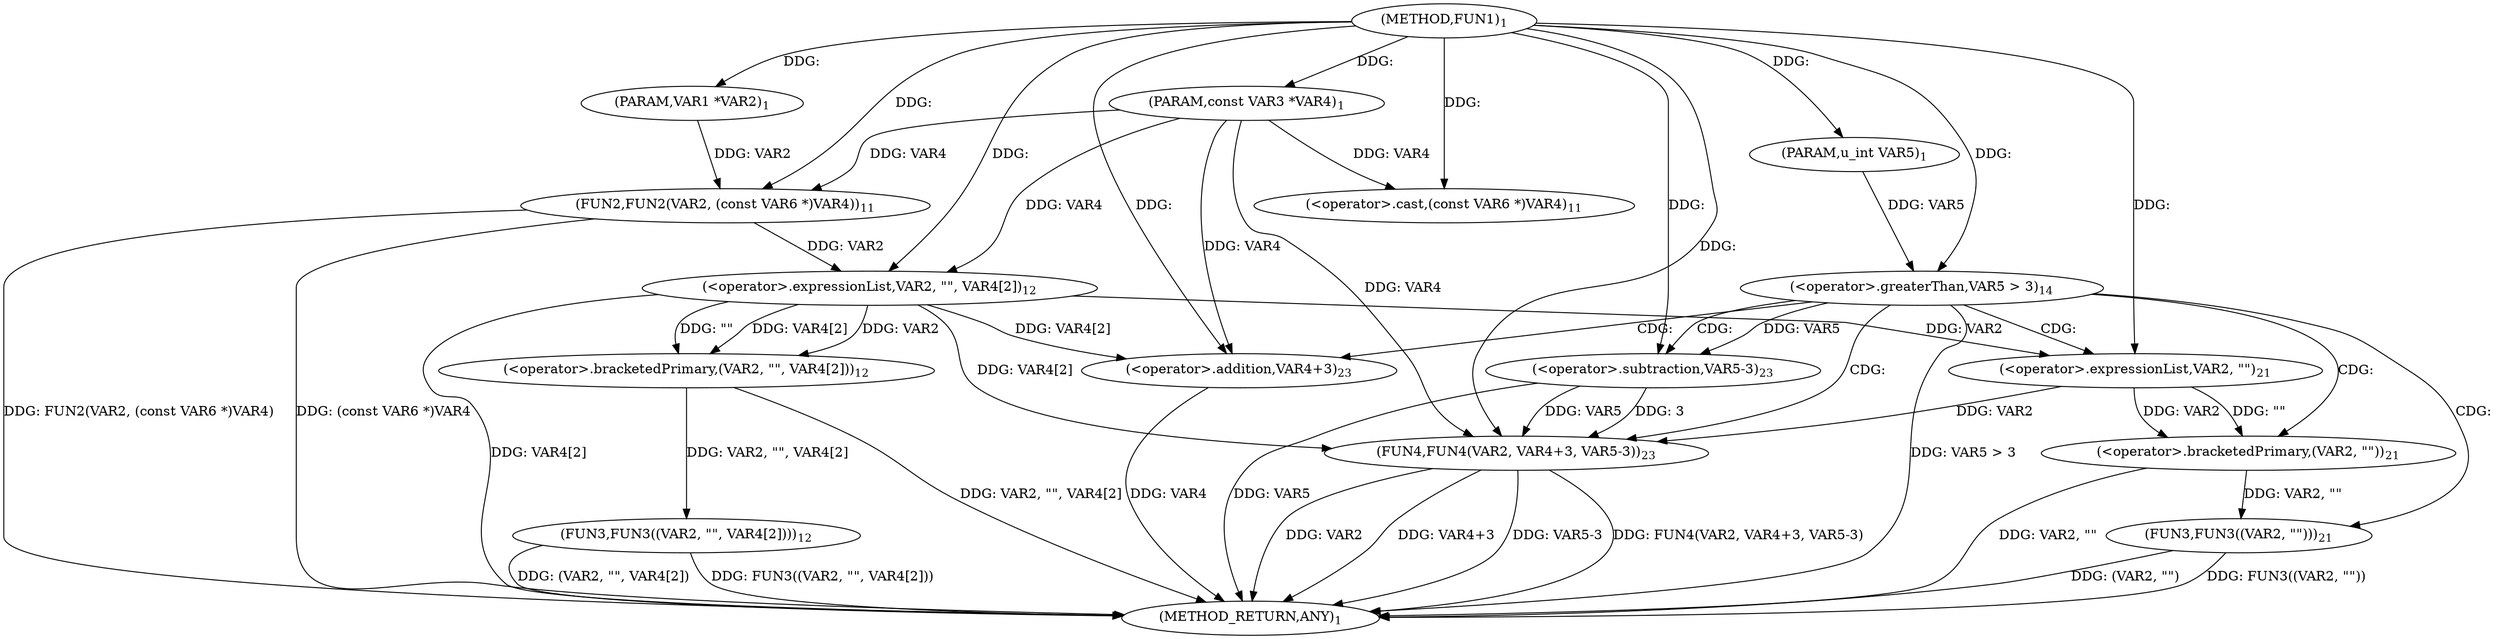 digraph "FUN1" {  
"8" [label = <(METHOD,FUN1)<SUB>1</SUB>> ]
"44" [label = <(METHOD_RETURN,ANY)<SUB>1</SUB>> ]
"9" [label = <(PARAM,VAR1 *VAR2)<SUB>1</SUB>> ]
"10" [label = <(PARAM,const VAR3 *VAR4)<SUB>1</SUB>> ]
"11" [label = <(PARAM,u_int VAR5)<SUB>1</SUB>> ]
"13" [label = <(FUN2,FUN2(VAR2, (const VAR6 *)VAR4))<SUB>11</SUB>> ]
"18" [label = <(FUN3,FUN3((VAR2, &quot;&quot;, VAR4[2])))<SUB>12</SUB>> ]
"27" [label = <(&lt;operator&gt;.greaterThan,VAR5 &gt; 3)<SUB>14</SUB>> ]
"15" [label = <(&lt;operator&gt;.cast,(const VAR6 *)VAR4)<SUB>11</SUB>> ]
"19" [label = <(&lt;operator&gt;.bracketedPrimary,(VAR2, &quot;&quot;, VAR4[2]))<SUB>12</SUB>> ]
"31" [label = <(FUN3,FUN3((VAR2, &quot;&quot;)))<SUB>21</SUB>> ]
"36" [label = <(FUN4,FUN4(VAR2, VAR4+3, VAR5-3))<SUB>23</SUB>> ]
"20" [label = <(&lt;operator&gt;.expressionList,VAR2, &quot;&quot;, VAR4[2])<SUB>12</SUB>> ]
"32" [label = <(&lt;operator&gt;.bracketedPrimary,(VAR2, &quot;&quot;))<SUB>21</SUB>> ]
"38" [label = <(&lt;operator&gt;.addition,VAR4+3)<SUB>23</SUB>> ]
"41" [label = <(&lt;operator&gt;.subtraction,VAR5-3)<SUB>23</SUB>> ]
"33" [label = <(&lt;operator&gt;.expressionList,VAR2, &quot;&quot;)<SUB>21</SUB>> ]
  "13" -> "44"  [ label = "DDG: (const VAR6 *)VAR4"] 
  "13" -> "44"  [ label = "DDG: FUN2(VAR2, (const VAR6 *)VAR4)"] 
  "20" -> "44"  [ label = "DDG: VAR4[2]"] 
  "19" -> "44"  [ label = "DDG: VAR2, &quot;&quot;, VAR4[2]"] 
  "18" -> "44"  [ label = "DDG: (VAR2, &quot;&quot;, VAR4[2])"] 
  "18" -> "44"  [ label = "DDG: FUN3((VAR2, &quot;&quot;, VAR4[2]))"] 
  "27" -> "44"  [ label = "DDG: VAR5 &gt; 3"] 
  "32" -> "44"  [ label = "DDG: VAR2, &quot;&quot;"] 
  "31" -> "44"  [ label = "DDG: (VAR2, &quot;&quot;)"] 
  "31" -> "44"  [ label = "DDG: FUN3((VAR2, &quot;&quot;))"] 
  "36" -> "44"  [ label = "DDG: VAR2"] 
  "38" -> "44"  [ label = "DDG: VAR4"] 
  "36" -> "44"  [ label = "DDG: VAR4+3"] 
  "41" -> "44"  [ label = "DDG: VAR5"] 
  "36" -> "44"  [ label = "DDG: VAR5-3"] 
  "36" -> "44"  [ label = "DDG: FUN4(VAR2, VAR4+3, VAR5-3)"] 
  "8" -> "9"  [ label = "DDG: "] 
  "8" -> "10"  [ label = "DDG: "] 
  "8" -> "11"  [ label = "DDG: "] 
  "9" -> "13"  [ label = "DDG: VAR2"] 
  "8" -> "13"  [ label = "DDG: "] 
  "10" -> "13"  [ label = "DDG: VAR4"] 
  "19" -> "18"  [ label = "DDG: VAR2, &quot;&quot;, VAR4[2]"] 
  "10" -> "15"  [ label = "DDG: VAR4"] 
  "8" -> "15"  [ label = "DDG: "] 
  "20" -> "19"  [ label = "DDG: VAR2"] 
  "20" -> "19"  [ label = "DDG: &quot;&quot;"] 
  "20" -> "19"  [ label = "DDG: VAR4[2]"] 
  "11" -> "27"  [ label = "DDG: VAR5"] 
  "8" -> "27"  [ label = "DDG: "] 
  "13" -> "20"  [ label = "DDG: VAR2"] 
  "8" -> "20"  [ label = "DDG: "] 
  "10" -> "20"  [ label = "DDG: VAR4"] 
  "32" -> "31"  [ label = "DDG: VAR2, &quot;&quot;"] 
  "33" -> "36"  [ label = "DDG: VAR2"] 
  "8" -> "36"  [ label = "DDG: "] 
  "20" -> "36"  [ label = "DDG: VAR4[2]"] 
  "10" -> "36"  [ label = "DDG: VAR4"] 
  "41" -> "36"  [ label = "DDG: VAR5"] 
  "41" -> "36"  [ label = "DDG: 3"] 
  "33" -> "32"  [ label = "DDG: VAR2"] 
  "33" -> "32"  [ label = "DDG: &quot;&quot;"] 
  "20" -> "38"  [ label = "DDG: VAR4[2]"] 
  "8" -> "38"  [ label = "DDG: "] 
  "10" -> "38"  [ label = "DDG: VAR4"] 
  "27" -> "41"  [ label = "DDG: VAR5"] 
  "8" -> "41"  [ label = "DDG: "] 
  "20" -> "33"  [ label = "DDG: VAR2"] 
  "8" -> "33"  [ label = "DDG: "] 
  "27" -> "32"  [ label = "CDG: "] 
  "27" -> "33"  [ label = "CDG: "] 
  "27" -> "36"  [ label = "CDG: "] 
  "27" -> "38"  [ label = "CDG: "] 
  "27" -> "41"  [ label = "CDG: "] 
  "27" -> "31"  [ label = "CDG: "] 
}
